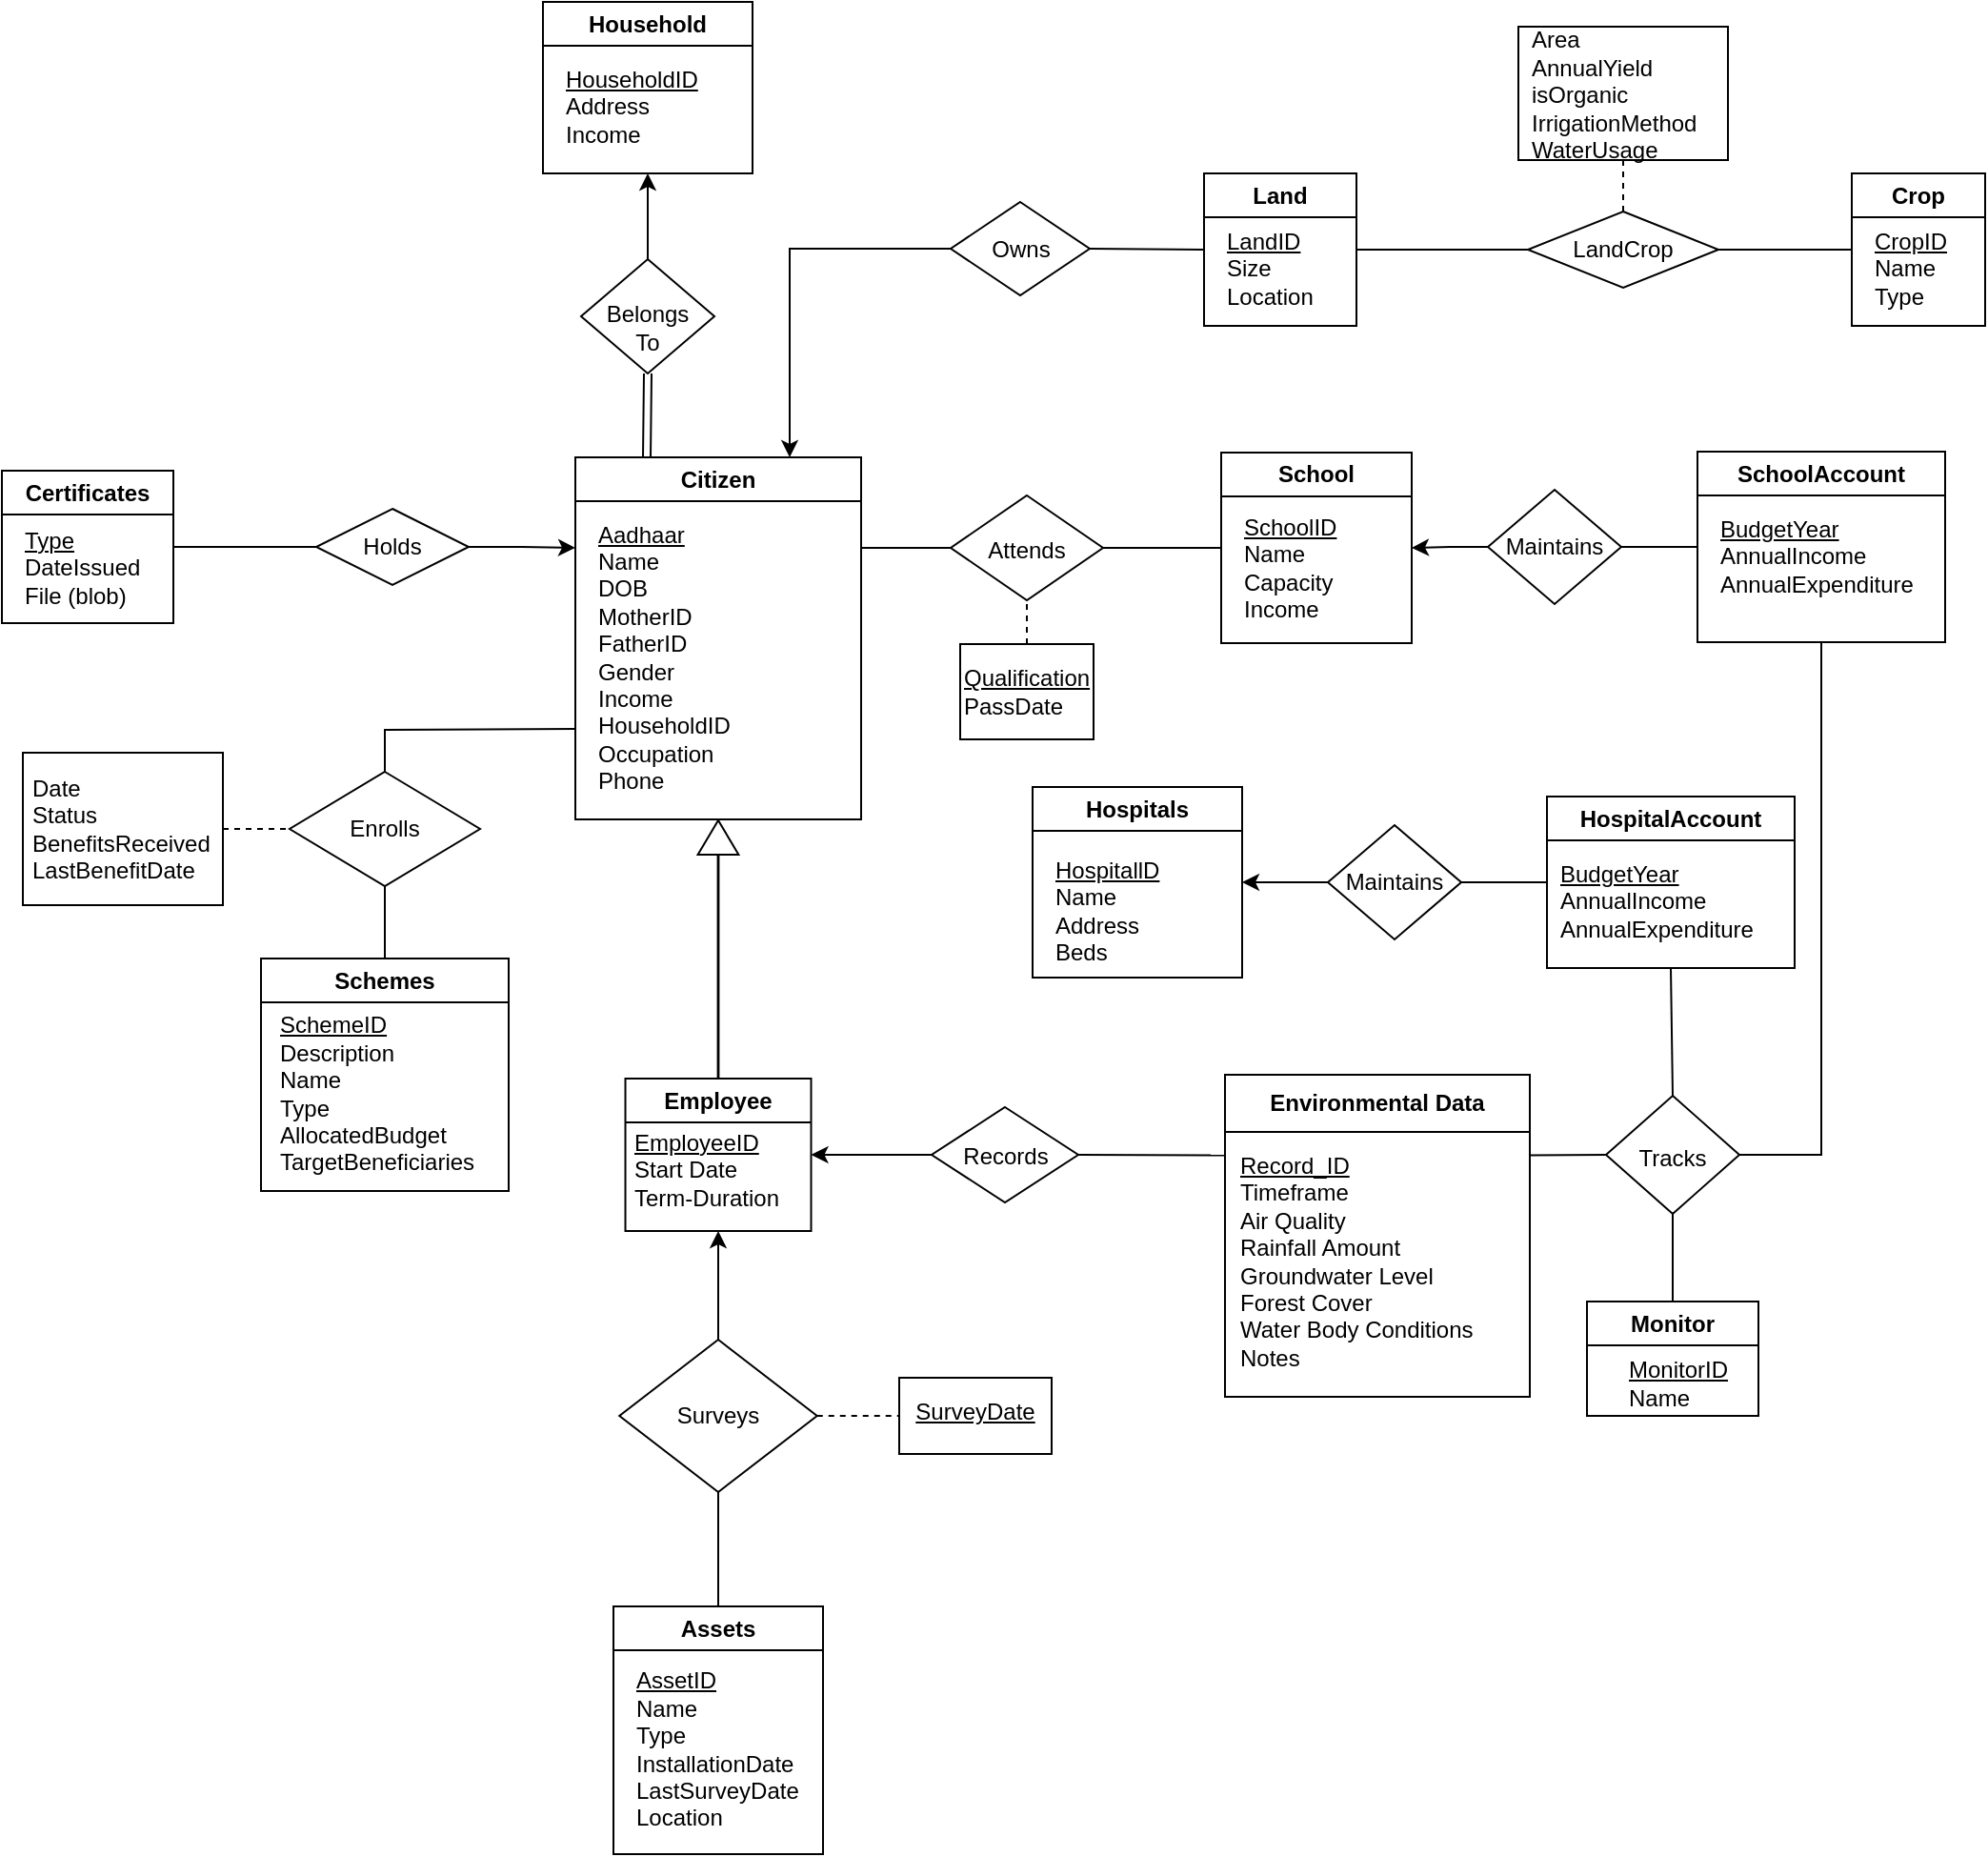 <mxfile version="26.0.16">
  <diagram name="Page-1" id="xlPOJEpFGTMCNW6hLCcL">
    <mxGraphModel dx="1434" dy="786" grid="1" gridSize="10" guides="1" tooltips="1" connect="1" arrows="1" fold="1" page="1" pageScale="1" pageWidth="1169" pageHeight="1654" math="0" shadow="0">
      <root>
        <mxCell id="0" />
        <mxCell id="1" parent="0" />
        <mxCell id="tCC1x4YOR8sQ6aWQIFP9-16" value="Citizen" style="swimlane;whiteSpace=wrap;html=1;" parent="1" vertex="1">
          <mxGeometry x="370" y="325" width="150" height="190" as="geometry" />
        </mxCell>
        <mxCell id="tCC1x4YOR8sQ6aWQIFP9-29" value="&lt;div&gt;&lt;u&gt;Aadhaar&lt;/u&gt;&lt;/div&gt;&lt;div&gt;&lt;span style=&quot;background-color: transparent; color: light-dark(rgb(0, 0, 0), rgb(255, 255, 255));&quot;&gt;Name&lt;/span&gt;&lt;/div&gt;&lt;div&gt;DOB&lt;/div&gt;&lt;div&gt;MotherID&lt;/div&gt;&lt;div&gt;FatherID&lt;/div&gt;&lt;div&gt;Gender&lt;/div&gt;&lt;div&gt;Income&lt;/div&gt;&lt;div&gt;HouseholdID&lt;/div&gt;&lt;div&gt;Occupation&lt;/div&gt;&lt;div&gt;Phone&amp;nbsp;&lt;/div&gt;" style="text;html=1;align=left;verticalAlign=middle;whiteSpace=wrap;rounded=0;" parent="tCC1x4YOR8sQ6aWQIFP9-16" vertex="1">
          <mxGeometry x="10" y="30" width="80" height="150" as="geometry" />
        </mxCell>
        <mxCell id="tCC1x4YOR8sQ6aWQIFP9-18" value="Land" style="swimlane;whiteSpace=wrap;html=1;" parent="1" vertex="1">
          <mxGeometry x="700" y="176" width="80" height="80" as="geometry" />
        </mxCell>
        <mxCell id="tCC1x4YOR8sQ6aWQIFP9-38" value="&lt;u&gt;LandID&lt;/u&gt;&lt;div&gt;Size&lt;/div&gt;&lt;div&gt;Location&lt;/div&gt;" style="text;html=1;align=left;verticalAlign=middle;whiteSpace=wrap;rounded=0;" parent="tCC1x4YOR8sQ6aWQIFP9-18" vertex="1">
          <mxGeometry x="10" y="30" width="65" height="40" as="geometry" />
        </mxCell>
        <mxCell id="tCC1x4YOR8sQ6aWQIFP9-19" value="Household" style="swimlane;whiteSpace=wrap;html=1;" parent="1" vertex="1">
          <mxGeometry x="353" y="86" width="110" height="90" as="geometry" />
        </mxCell>
        <mxCell id="tCC1x4YOR8sQ6aWQIFP9-73" value="&lt;div&gt;&lt;u&gt;HouseholdID&lt;/u&gt;&lt;/div&gt;&lt;div&gt;Address&lt;/div&gt;&lt;div&gt;Income&lt;/div&gt;" style="text;html=1;align=left;verticalAlign=middle;whiteSpace=wrap;rounded=0;" parent="tCC1x4YOR8sQ6aWQIFP9-19" vertex="1">
          <mxGeometry x="10" y="30" width="90" height="50" as="geometry" />
        </mxCell>
        <mxCell id="tCC1x4YOR8sQ6aWQIFP9-20" value="School" style="swimlane;whiteSpace=wrap;html=1;" parent="1" vertex="1">
          <mxGeometry x="709" y="322.5" width="100" height="100" as="geometry" />
        </mxCell>
        <mxCell id="tCC1x4YOR8sQ6aWQIFP9-49" value="&lt;div&gt;&lt;u&gt;SchoolID&lt;/u&gt;&lt;/div&gt;&lt;div&gt;Name&lt;/div&gt;&lt;div&gt;Capacity&lt;/div&gt;&lt;div&gt;Income&lt;/div&gt;" style="text;html=1;align=left;verticalAlign=middle;whiteSpace=wrap;rounded=0;" parent="tCC1x4YOR8sQ6aWQIFP9-20" vertex="1">
          <mxGeometry x="10" y="30" width="70" height="60" as="geometry" />
        </mxCell>
        <mxCell id="tCC1x4YOR8sQ6aWQIFP9-21" value="Crop" style="swimlane;whiteSpace=wrap;html=1;" parent="1" vertex="1">
          <mxGeometry x="1040" y="176" width="70" height="80" as="geometry" />
        </mxCell>
        <mxCell id="tCC1x4YOR8sQ6aWQIFP9-39" value="&lt;u&gt;CropID&lt;/u&gt;&lt;div&gt;Name&lt;/div&gt;&lt;div&gt;Type&lt;/div&gt;" style="text;html=1;align=left;verticalAlign=middle;whiteSpace=wrap;rounded=0;" parent="tCC1x4YOR8sQ6aWQIFP9-21" vertex="1">
          <mxGeometry x="10" y="30" width="60" height="40" as="geometry" />
        </mxCell>
        <mxCell id="tCC1x4YOR8sQ6aWQIFP9-22" value="SchoolAccount" style="swimlane;whiteSpace=wrap;html=1;" parent="1" vertex="1">
          <mxGeometry x="959" y="322" width="130" height="100" as="geometry" />
        </mxCell>
        <mxCell id="tCC1x4YOR8sQ6aWQIFP9-50" value="&lt;div&gt;&lt;span style=&quot;background-color: transparent; color: light-dark(rgb(0, 0, 0), rgb(255, 255, 255));&quot;&gt;&lt;u&gt;BudgetYear&lt;/u&gt;&lt;/span&gt;&lt;/div&gt;&lt;div&gt;AnnualIncome&lt;/div&gt;&lt;div&gt;AnnualExpenditure&lt;/div&gt;" style="text;html=1;align=left;verticalAlign=middle;whiteSpace=wrap;rounded=0;" parent="tCC1x4YOR8sQ6aWQIFP9-22" vertex="1">
          <mxGeometry x="10" y="30" width="110" height="50" as="geometry" />
        </mxCell>
        <mxCell id="tCC1x4YOR8sQ6aWQIFP9-23" value="HospitalAccount" style="swimlane;whiteSpace=wrap;html=1;" parent="1" vertex="1">
          <mxGeometry x="880" y="503" width="130" height="90" as="geometry" />
        </mxCell>
        <mxCell id="tCC1x4YOR8sQ6aWQIFP9-53" value="&lt;div&gt;&lt;span style=&quot;background-color: transparent; color: light-dark(rgb(0, 0, 0), rgb(255, 255, 255));&quot;&gt;&lt;u&gt;BudgetYear&lt;/u&gt;&lt;/span&gt;&lt;/div&gt;&lt;div&gt;AnnualIncome&lt;/div&gt;&lt;div&gt;AnnualExpenditure&lt;/div&gt;" style="text;html=1;align=left;verticalAlign=middle;whiteSpace=wrap;rounded=0;" parent="tCC1x4YOR8sQ6aWQIFP9-23" vertex="1">
          <mxGeometry x="5" y="30" width="110" height="50" as="geometry" />
        </mxCell>
        <mxCell id="tCC1x4YOR8sQ6aWQIFP9-24" value="Hospitals" style="swimlane;whiteSpace=wrap;html=1;" parent="1" vertex="1">
          <mxGeometry x="610" y="498" width="110" height="100" as="geometry" />
        </mxCell>
        <mxCell id="tCC1x4YOR8sQ6aWQIFP9-52" value="&lt;div&gt;&lt;u&gt;HospitallD&lt;/u&gt;&lt;/div&gt;&lt;div&gt;Name&lt;/div&gt;&lt;div&gt;Address&lt;/div&gt;&lt;div&gt;Beds&lt;/div&gt;" style="text;html=1;align=left;verticalAlign=middle;whiteSpace=wrap;rounded=0;" parent="tCC1x4YOR8sQ6aWQIFP9-24" vertex="1">
          <mxGeometry x="10" y="30" width="90" height="70" as="geometry" />
        </mxCell>
        <mxCell id="tCC1x4YOR8sQ6aWQIFP9-25" value="Schemes" style="swimlane;whiteSpace=wrap;html=1;" parent="1" vertex="1">
          <mxGeometry x="205" y="588" width="130" height="122" as="geometry" />
        </mxCell>
        <mxCell id="tCC1x4YOR8sQ6aWQIFP9-105" value="&lt;div&gt;&lt;u&gt;SchemeID&lt;/u&gt;&lt;/div&gt;&lt;div&gt;Description&lt;/div&gt;&lt;div&gt;Name&lt;/div&gt;&lt;div&gt;Type&lt;/div&gt;&lt;div&gt;AllocatedBudget&lt;/div&gt;&lt;div&gt;TargetBeneficiaries&lt;/div&gt;" style="text;html=1;align=left;verticalAlign=middle;whiteSpace=wrap;rounded=0;" parent="tCC1x4YOR8sQ6aWQIFP9-25" vertex="1">
          <mxGeometry x="7.5" y="23" width="115" height="96" as="geometry" />
        </mxCell>
        <mxCell id="tCC1x4YOR8sQ6aWQIFP9-26" value="Assets" style="swimlane;whiteSpace=wrap;html=1;startSize=23;" parent="1" vertex="1">
          <mxGeometry x="390" y="928" width="110" height="130" as="geometry" />
        </mxCell>
        <mxCell id="tCC1x4YOR8sQ6aWQIFP9-54" value="&lt;div&gt;&lt;u&gt;AssetID&lt;/u&gt;&lt;/div&gt;&lt;div&gt;Name&lt;/div&gt;&lt;div&gt;Type&lt;/div&gt;&lt;div&gt;InstallationDate&lt;/div&gt;&lt;div&gt;LastSurveyDate&lt;/div&gt;&lt;div&gt;Location&lt;/div&gt;" style="text;html=1;align=left;verticalAlign=middle;whiteSpace=wrap;rounded=0;" parent="tCC1x4YOR8sQ6aWQIFP9-26" vertex="1">
          <mxGeometry x="10" y="30" width="100" height="90" as="geometry" />
        </mxCell>
        <mxCell id="tCC1x4YOR8sQ6aWQIFP9-28" value="Employee" style="swimlane;whiteSpace=wrap;html=1;" parent="1" vertex="1">
          <mxGeometry x="396.25" y="651" width="97.5" height="80" as="geometry" />
        </mxCell>
        <mxCell id="tCC1x4YOR8sQ6aWQIFP9-32" value="&lt;div&gt;&lt;u&gt;EmployeeID&lt;/u&gt;&lt;/div&gt;&lt;div&gt;&lt;span style=&quot;background-color: transparent; color: light-dark(rgb(0, 0, 0), rgb(255, 255, 255));&quot;&gt;Start Date&lt;/span&gt;&lt;/div&gt;&lt;div&gt;Term-Duration&lt;/div&gt;" style="text;html=1;align=left;verticalAlign=middle;whiteSpace=wrap;rounded=0;" parent="tCC1x4YOR8sQ6aWQIFP9-28" vertex="1">
          <mxGeometry x="3.12" y="23" width="85" height="50" as="geometry" />
        </mxCell>
        <mxCell id="tCC1x4YOR8sQ6aWQIFP9-36" value="" style="shape=flexArrow;endArrow=classic;html=1;rounded=0;entryX=0.5;entryY=1;entryDx=0;entryDy=0;exitX=0.5;exitY=0;exitDx=0;exitDy=0;width=0.4;endSize=5.668;" parent="1" source="tCC1x4YOR8sQ6aWQIFP9-28" target="tCC1x4YOR8sQ6aWQIFP9-16" edge="1">
          <mxGeometry width="50" height="50" relative="1" as="geometry">
            <mxPoint x="550" y="618" as="sourcePoint" />
            <mxPoint x="600" y="568" as="targetPoint" />
          </mxGeometry>
        </mxCell>
        <mxCell id="tCC1x4YOR8sQ6aWQIFP9-40" value="" style="rhombus;whiteSpace=wrap;html=1;" parent="1" vertex="1">
          <mxGeometry x="870" y="196" width="100" height="40" as="geometry" />
        </mxCell>
        <mxCell id="tCC1x4YOR8sQ6aWQIFP9-41" value="LandCrop" style="text;html=1;align=center;verticalAlign=middle;whiteSpace=wrap;rounded=0;" parent="1" vertex="1">
          <mxGeometry x="890" y="206" width="60" height="20" as="geometry" />
        </mxCell>
        <mxCell id="tCC1x4YOR8sQ6aWQIFP9-43" value="" style="endArrow=none;html=1;rounded=0;entryX=0;entryY=0.5;entryDx=0;entryDy=0;exitX=1;exitY=0.5;exitDx=0;exitDy=0;" parent="1" source="tCC1x4YOR8sQ6aWQIFP9-18" target="tCC1x4YOR8sQ6aWQIFP9-40" edge="1">
          <mxGeometry width="50" height="50" relative="1" as="geometry">
            <mxPoint x="730" y="196" as="sourcePoint" />
            <mxPoint x="780" y="146" as="targetPoint" />
          </mxGeometry>
        </mxCell>
        <mxCell id="tCC1x4YOR8sQ6aWQIFP9-44" value="" style="endArrow=none;html=1;rounded=0;entryX=0;entryY=0.5;entryDx=0;entryDy=0;exitX=1;exitY=0.5;exitDx=0;exitDy=0;" parent="1" source="tCC1x4YOR8sQ6aWQIFP9-40" target="tCC1x4YOR8sQ6aWQIFP9-21" edge="1">
          <mxGeometry width="50" height="50" relative="1" as="geometry">
            <mxPoint x="730" y="196" as="sourcePoint" />
            <mxPoint x="780" y="146" as="targetPoint" />
          </mxGeometry>
        </mxCell>
        <mxCell id="tCC1x4YOR8sQ6aWQIFP9-46" value="" style="endArrow=none;dashed=1;html=1;rounded=0;exitX=0.5;exitY=0;exitDx=0;exitDy=0;entryX=0.5;entryY=1;entryDx=0;entryDy=0;" parent="1" source="tCC1x4YOR8sQ6aWQIFP9-40" target="tCC1x4YOR8sQ6aWQIFP9-47" edge="1">
          <mxGeometry width="50" height="50" relative="1" as="geometry">
            <mxPoint x="730" y="196" as="sourcePoint" />
            <mxPoint x="920" y="156" as="targetPoint" />
          </mxGeometry>
        </mxCell>
        <mxCell id="tCC1x4YOR8sQ6aWQIFP9-47" value="" style="rounded=0;whiteSpace=wrap;html=1;" parent="1" vertex="1">
          <mxGeometry x="865" y="99" width="110" height="70" as="geometry" />
        </mxCell>
        <mxCell id="tCC1x4YOR8sQ6aWQIFP9-48" value="&lt;div&gt;Area&lt;/div&gt;&lt;div&gt;&lt;span style=&quot;background-color: transparent; color: light-dark(rgb(0, 0, 0), rgb(255, 255, 255));&quot;&gt;AnnualYield&lt;/span&gt;&lt;/div&gt;&lt;div&gt;&lt;span style=&quot;background-color: transparent; color: light-dark(rgb(0, 0, 0), rgb(255, 255, 255));&quot;&gt;isOrganic&lt;/span&gt;&lt;/div&gt;&lt;div&gt;&lt;span style=&quot;background-color: transparent; color: light-dark(rgb(0, 0, 0), rgb(255, 255, 255));&quot;&gt;IrrigationMethod&lt;/span&gt;&lt;/div&gt;&lt;div&gt;&lt;span style=&quot;background-color: transparent; color: light-dark(rgb(0, 0, 0), rgb(255, 255, 255));&quot;&gt;WaterUsage&lt;/span&gt;&lt;/div&gt;&lt;div&gt;&lt;br&gt;&lt;/div&gt;" style="text;html=1;align=left;verticalAlign=middle;whiteSpace=wrap;rounded=0;" parent="1" vertex="1">
          <mxGeometry x="870" y="114" width="100" height="55" as="geometry" />
        </mxCell>
        <mxCell id="tCC1x4YOR8sQ6aWQIFP9-59" style="edgeStyle=orthogonalEdgeStyle;rounded=0;orthogonalLoop=1;jettySize=auto;html=1;exitX=0.5;exitY=0;exitDx=0;exitDy=0;entryX=0.5;entryY=1;entryDx=0;entryDy=0;" parent="1" source="tCC1x4YOR8sQ6aWQIFP9-57" target="tCC1x4YOR8sQ6aWQIFP9-28" edge="1">
          <mxGeometry relative="1" as="geometry">
            <mxPoint x="440" y="748" as="targetPoint" />
          </mxGeometry>
        </mxCell>
        <mxCell id="tCC1x4YOR8sQ6aWQIFP9-57" value="" style="rhombus;whiteSpace=wrap;html=1;" parent="1" vertex="1">
          <mxGeometry x="393.13" y="788" width="103.75" height="80" as="geometry" />
        </mxCell>
        <mxCell id="tCC1x4YOR8sQ6aWQIFP9-58" value="&lt;div&gt;Surveys&lt;/div&gt;" style="text;html=1;align=center;verticalAlign=middle;whiteSpace=wrap;rounded=0;" parent="1" vertex="1">
          <mxGeometry x="410.94" y="810.5" width="68.12" height="35" as="geometry" />
        </mxCell>
        <mxCell id="tCC1x4YOR8sQ6aWQIFP9-60" value="" style="endArrow=none;html=1;rounded=0;entryX=0.5;entryY=1;entryDx=0;entryDy=0;exitX=0.5;exitY=0;exitDx=0;exitDy=0;" parent="1" source="tCC1x4YOR8sQ6aWQIFP9-26" target="tCC1x4YOR8sQ6aWQIFP9-57" edge="1">
          <mxGeometry width="50" height="50" relative="1" as="geometry">
            <mxPoint x="580" y="928" as="sourcePoint" />
            <mxPoint x="630" y="878" as="targetPoint" />
          </mxGeometry>
        </mxCell>
        <mxCell id="tCC1x4YOR8sQ6aWQIFP9-62" value="" style="rounded=0;whiteSpace=wrap;html=1;" parent="1" vertex="1">
          <mxGeometry x="540" y="808" width="80" height="40" as="geometry" />
        </mxCell>
        <mxCell id="tCC1x4YOR8sQ6aWQIFP9-63" value="&lt;u&gt;SurveyDate&lt;/u&gt;" style="text;html=1;align=center;verticalAlign=middle;whiteSpace=wrap;rounded=0;" parent="1" vertex="1">
          <mxGeometry x="550" y="810.5" width="60" height="30" as="geometry" />
        </mxCell>
        <mxCell id="tCC1x4YOR8sQ6aWQIFP9-66" style="edgeStyle=orthogonalEdgeStyle;rounded=0;orthogonalLoop=1;jettySize=auto;html=1;exitX=0;exitY=0.5;exitDx=0;exitDy=0;entryX=1;entryY=0.5;entryDx=0;entryDy=0;" parent="1" source="tCC1x4YOR8sQ6aWQIFP9-64" target="tCC1x4YOR8sQ6aWQIFP9-20" edge="1">
          <mxGeometry relative="1" as="geometry" />
        </mxCell>
        <mxCell id="tCC1x4YOR8sQ6aWQIFP9-64" value="" style="rhombus;whiteSpace=wrap;html=1;" parent="1" vertex="1">
          <mxGeometry x="849" y="342" width="70" height="60" as="geometry" />
        </mxCell>
        <mxCell id="tCC1x4YOR8sQ6aWQIFP9-65" value="Maintains" style="text;html=1;align=center;verticalAlign=middle;whiteSpace=wrap;rounded=0;" parent="1" vertex="1">
          <mxGeometry x="854" y="357" width="60" height="30" as="geometry" />
        </mxCell>
        <mxCell id="tCC1x4YOR8sQ6aWQIFP9-67" value="" style="endArrow=none;html=1;rounded=0;entryX=0;entryY=0.5;entryDx=0;entryDy=0;exitX=1;exitY=0.5;exitDx=0;exitDy=0;" parent="1" source="tCC1x4YOR8sQ6aWQIFP9-64" target="tCC1x4YOR8sQ6aWQIFP9-22" edge="1">
          <mxGeometry width="50" height="50" relative="1" as="geometry">
            <mxPoint x="889" y="392" as="sourcePoint" />
            <mxPoint x="939" y="342" as="targetPoint" />
          </mxGeometry>
        </mxCell>
        <mxCell id="tCC1x4YOR8sQ6aWQIFP9-68" style="edgeStyle=orthogonalEdgeStyle;rounded=0;orthogonalLoop=1;jettySize=auto;html=1;exitX=0;exitY=0.5;exitDx=0;exitDy=0;entryX=1;entryY=0.5;entryDx=0;entryDy=0;" parent="1" source="tCC1x4YOR8sQ6aWQIFP9-69" target="tCC1x4YOR8sQ6aWQIFP9-24" edge="1">
          <mxGeometry relative="1" as="geometry">
            <mxPoint x="730" y="548" as="targetPoint" />
          </mxGeometry>
        </mxCell>
        <mxCell id="tCC1x4YOR8sQ6aWQIFP9-69" value="" style="rhombus;whiteSpace=wrap;html=1;" parent="1" vertex="1">
          <mxGeometry x="765" y="518" width="70" height="60" as="geometry" />
        </mxCell>
        <mxCell id="tCC1x4YOR8sQ6aWQIFP9-70" value="Maintains" style="text;html=1;align=center;verticalAlign=middle;whiteSpace=wrap;rounded=0;" parent="1" vertex="1">
          <mxGeometry x="770" y="533" width="60" height="30" as="geometry" />
        </mxCell>
        <mxCell id="tCC1x4YOR8sQ6aWQIFP9-71" value="" style="endArrow=none;html=1;rounded=0;entryX=0;entryY=0.5;entryDx=0;entryDy=0;exitX=1;exitY=0.5;exitDx=0;exitDy=0;" parent="1" source="tCC1x4YOR8sQ6aWQIFP9-69" target="tCC1x4YOR8sQ6aWQIFP9-23" edge="1">
          <mxGeometry width="50" height="50" relative="1" as="geometry">
            <mxPoint x="820" y="568" as="sourcePoint" />
            <mxPoint x="890" y="548" as="targetPoint" />
          </mxGeometry>
        </mxCell>
        <mxCell id="tCC1x4YOR8sQ6aWQIFP9-80" style="edgeStyle=orthogonalEdgeStyle;rounded=0;orthogonalLoop=1;jettySize=auto;html=1;entryX=0.5;entryY=1;entryDx=0;entryDy=0;exitX=0.5;exitY=0;exitDx=0;exitDy=0;" parent="1" source="tCC1x4YOR8sQ6aWQIFP9-75" target="tCC1x4YOR8sQ6aWQIFP9-19" edge="1">
          <mxGeometry relative="1" as="geometry" />
        </mxCell>
        <mxCell id="tCC1x4YOR8sQ6aWQIFP9-75" value="" style="rhombus;whiteSpace=wrap;html=1;" parent="1" vertex="1">
          <mxGeometry x="373" y="221" width="70" height="60" as="geometry" />
        </mxCell>
        <mxCell id="tCC1x4YOR8sQ6aWQIFP9-76" value="Belongs To" style="text;html=1;align=center;verticalAlign=middle;whiteSpace=wrap;rounded=0;" parent="1" vertex="1">
          <mxGeometry x="378" y="242" width="60" height="30" as="geometry" />
        </mxCell>
        <mxCell id="tCC1x4YOR8sQ6aWQIFP9-81" value="" style="shape=link;html=1;rounded=0;exitX=0.25;exitY=0;exitDx=0;exitDy=0;entryX=0.5;entryY=1;entryDx=0;entryDy=0;" parent="1" source="tCC1x4YOR8sQ6aWQIFP9-16" target="tCC1x4YOR8sQ6aWQIFP9-75" edge="1">
          <mxGeometry relative="1" as="geometry">
            <mxPoint x="520" y="403" as="sourcePoint" />
            <mxPoint x="680" y="403" as="targetPoint" />
            <Array as="points" />
          </mxGeometry>
        </mxCell>
        <mxCell id="tCC1x4YOR8sQ6aWQIFP9-83" value="" style="rhombus;whiteSpace=wrap;html=1;" parent="1" vertex="1">
          <mxGeometry x="567" y="345" width="80" height="55" as="geometry" />
        </mxCell>
        <mxCell id="tCC1x4YOR8sQ6aWQIFP9-84" value="Attends" style="text;html=1;align=center;verticalAlign=middle;whiteSpace=wrap;rounded=0;" parent="1" vertex="1">
          <mxGeometry x="577" y="358.5" width="60" height="30" as="geometry" />
        </mxCell>
        <mxCell id="tCC1x4YOR8sQ6aWQIFP9-85" value="" style="endArrow=none;html=1;rounded=0;exitX=1;exitY=0.5;exitDx=0;exitDy=0;entryX=0;entryY=0.5;entryDx=0;entryDy=0;" parent="1" source="tCC1x4YOR8sQ6aWQIFP9-83" target="tCC1x4YOR8sQ6aWQIFP9-20" edge="1">
          <mxGeometry width="50" height="50" relative="1" as="geometry">
            <mxPoint x="682" y="473" as="sourcePoint" />
            <mxPoint x="782" y="373" as="targetPoint" />
          </mxGeometry>
        </mxCell>
        <mxCell id="tCC1x4YOR8sQ6aWQIFP9-86" value="" style="endArrow=none;html=1;rounded=0;entryX=0;entryY=0.5;entryDx=0;entryDy=0;exitX=1;exitY=0.25;exitDx=0;exitDy=0;" parent="1" source="tCC1x4YOR8sQ6aWQIFP9-16" target="tCC1x4YOR8sQ6aWQIFP9-83" edge="1">
          <mxGeometry width="50" height="50" relative="1" as="geometry">
            <mxPoint x="820" y="568" as="sourcePoint" />
            <mxPoint x="870" y="518" as="targetPoint" />
          </mxGeometry>
        </mxCell>
        <mxCell id="tCC1x4YOR8sQ6aWQIFP9-88" value="" style="endArrow=none;dashed=1;html=1;rounded=0;entryX=0.5;entryY=1;entryDx=0;entryDy=0;" parent="1" target="tCC1x4YOR8sQ6aWQIFP9-83" edge="1">
          <mxGeometry width="50" height="50" relative="1" as="geometry">
            <mxPoint x="607" y="423" as="sourcePoint" />
            <mxPoint x="982" y="473" as="targetPoint" />
          </mxGeometry>
        </mxCell>
        <mxCell id="tCC1x4YOR8sQ6aWQIFP9-89" value="" style="rounded=0;whiteSpace=wrap;html=1;" parent="1" vertex="1">
          <mxGeometry x="572" y="423" width="70" height="50" as="geometry" />
        </mxCell>
        <mxCell id="tCC1x4YOR8sQ6aWQIFP9-90" value="&lt;u&gt;Qualification&lt;/u&gt;&lt;div&gt;PassDate&lt;/div&gt;" style="text;html=1;align=left;verticalAlign=middle;whiteSpace=wrap;rounded=0;" parent="1" vertex="1">
          <mxGeometry x="572" y="428" width="75" height="40" as="geometry" />
        </mxCell>
        <mxCell id="tCC1x4YOR8sQ6aWQIFP9-94" value="Certificates" style="swimlane;whiteSpace=wrap;html=1;" parent="1" vertex="1">
          <mxGeometry x="69" y="332" width="90" height="80" as="geometry" />
        </mxCell>
        <mxCell id="tCC1x4YOR8sQ6aWQIFP9-95" value="&lt;u&gt;Type&lt;/u&gt;&lt;div&gt;DateIssued&lt;/div&gt;&lt;div&gt;File (blob)&lt;/div&gt;" style="text;html=1;align=left;verticalAlign=middle;whiteSpace=wrap;rounded=0;" parent="tCC1x4YOR8sQ6aWQIFP9-94" vertex="1">
          <mxGeometry x="10" y="26" width="70" height="50" as="geometry" />
        </mxCell>
        <mxCell id="tCC1x4YOR8sQ6aWQIFP9-96" value="" style="rhombus;whiteSpace=wrap;html=1;" parent="1" vertex="1">
          <mxGeometry x="234" y="352" width="80" height="40" as="geometry" />
        </mxCell>
        <mxCell id="tCC1x4YOR8sQ6aWQIFP9-97" value="Holds" style="text;html=1;align=center;verticalAlign=middle;whiteSpace=wrap;rounded=0;" parent="1" vertex="1">
          <mxGeometry x="244.01" y="357" width="60" height="30" as="geometry" />
        </mxCell>
        <mxCell id="tCC1x4YOR8sQ6aWQIFP9-99" value="" style="endArrow=none;html=1;rounded=0;entryX=1;entryY=0.5;entryDx=0;entryDy=0;exitX=0;exitY=0.5;exitDx=0;exitDy=0;" parent="1" source="tCC1x4YOR8sQ6aWQIFP9-96" target="tCC1x4YOR8sQ6aWQIFP9-94" edge="1">
          <mxGeometry width="50" height="50" relative="1" as="geometry">
            <mxPoint x="359" y="290" as="sourcePoint" />
            <mxPoint x="409" y="240" as="targetPoint" />
          </mxGeometry>
        </mxCell>
        <mxCell id="tCC1x4YOR8sQ6aWQIFP9-109" value="" style="endArrow=none;html=1;rounded=0;entryX=0;entryY=0.75;entryDx=0;entryDy=0;exitX=0.5;exitY=0;exitDx=0;exitDy=0;" parent="1" source="tCC1x4YOR8sQ6aWQIFP9-110" target="tCC1x4YOR8sQ6aWQIFP9-16" edge="1">
          <mxGeometry width="50" height="50" relative="1" as="geometry">
            <mxPoint x="540" y="580" as="sourcePoint" />
            <mxPoint x="780" y="870" as="targetPoint" />
            <Array as="points">
              <mxPoint x="270" y="468" />
            </Array>
          </mxGeometry>
        </mxCell>
        <mxCell id="tCC1x4YOR8sQ6aWQIFP9-110" value="" style="rhombus;whiteSpace=wrap;html=1;" parent="1" vertex="1">
          <mxGeometry x="220" y="490" width="100" height="60" as="geometry" />
        </mxCell>
        <mxCell id="tCC1x4YOR8sQ6aWQIFP9-111" value="Enrolls" style="text;html=1;align=center;verticalAlign=middle;whiteSpace=wrap;rounded=0;" parent="1" vertex="1">
          <mxGeometry x="240" y="507.5" width="60" height="25" as="geometry" />
        </mxCell>
        <mxCell id="tCC1x4YOR8sQ6aWQIFP9-112" value="" style="endArrow=none;html=1;rounded=0;entryX=0.5;entryY=1;entryDx=0;entryDy=0;exitX=0.5;exitY=0;exitDx=0;exitDy=0;" parent="1" source="tCC1x4YOR8sQ6aWQIFP9-25" target="tCC1x4YOR8sQ6aWQIFP9-110" edge="1">
          <mxGeometry width="50" height="50" relative="1" as="geometry">
            <mxPoint x="410" y="670" as="sourcePoint" />
            <mxPoint x="460" y="620" as="targetPoint" />
          </mxGeometry>
        </mxCell>
        <mxCell id="tCC1x4YOR8sQ6aWQIFP9-114" style="edgeStyle=orthogonalEdgeStyle;rounded=0;orthogonalLoop=1;jettySize=auto;html=1;entryX=0;entryY=0.25;entryDx=0;entryDy=0;exitX=1;exitY=0.5;exitDx=0;exitDy=0;" parent="1" source="tCC1x4YOR8sQ6aWQIFP9-96" target="tCC1x4YOR8sQ6aWQIFP9-16" edge="1">
          <mxGeometry relative="1" as="geometry">
            <mxPoint x="445" y="260" as="sourcePoint" />
          </mxGeometry>
        </mxCell>
        <mxCell id="tCC1x4YOR8sQ6aWQIFP9-115" value="" style="rhombus;whiteSpace=wrap;html=1;" parent="1" vertex="1">
          <mxGeometry x="567" y="191" width="73" height="49" as="geometry" />
        </mxCell>
        <mxCell id="tCC1x4YOR8sQ6aWQIFP9-117" style="edgeStyle=orthogonalEdgeStyle;rounded=0;orthogonalLoop=1;jettySize=auto;html=1;exitX=0.5;exitY=1;exitDx=0;exitDy=0;" parent="1" source="tCC1x4YOR8sQ6aWQIFP9-115" target="tCC1x4YOR8sQ6aWQIFP9-115" edge="1">
          <mxGeometry relative="1" as="geometry" />
        </mxCell>
        <mxCell id="tCC1x4YOR8sQ6aWQIFP9-119" style="edgeStyle=orthogonalEdgeStyle;rounded=0;orthogonalLoop=1;jettySize=auto;html=1;entryX=0.75;entryY=0;entryDx=0;entryDy=0;exitX=0;exitY=0.5;exitDx=0;exitDy=0;" parent="1" source="tCC1x4YOR8sQ6aWQIFP9-115" target="tCC1x4YOR8sQ6aWQIFP9-16" edge="1">
          <mxGeometry relative="1" as="geometry">
            <mxPoint x="550" y="260" as="sourcePoint" />
          </mxGeometry>
        </mxCell>
        <mxCell id="tCC1x4YOR8sQ6aWQIFP9-118" value="Owns" style="text;html=1;align=center;verticalAlign=middle;whiteSpace=wrap;rounded=0;" parent="1" vertex="1">
          <mxGeometry x="573.5" y="200.5" width="60" height="30" as="geometry" />
        </mxCell>
        <mxCell id="tCC1x4YOR8sQ6aWQIFP9-120" value="" style="endArrow=none;html=1;rounded=0;exitX=1;exitY=0.5;exitDx=0;exitDy=0;entryX=0;entryY=0.5;entryDx=0;entryDy=0;" parent="1" source="tCC1x4YOR8sQ6aWQIFP9-115" target="tCC1x4YOR8sQ6aWQIFP9-18" edge="1">
          <mxGeometry width="50" height="50" relative="1" as="geometry">
            <mxPoint x="920" y="390" as="sourcePoint" />
            <mxPoint x="970" y="340" as="targetPoint" />
          </mxGeometry>
        </mxCell>
        <mxCell id="tCC1x4YOR8sQ6aWQIFP9-121" value="" style="endArrow=none;dashed=1;html=1;rounded=0;exitX=1;exitY=0.5;exitDx=0;exitDy=0;entryX=0;entryY=0.5;entryDx=0;entryDy=0;" parent="1" source="tCC1x4YOR8sQ6aWQIFP9-57" target="tCC1x4YOR8sQ6aWQIFP9-62" edge="1">
          <mxGeometry width="50" height="50" relative="1" as="geometry">
            <mxPoint x="393" y="828" as="sourcePoint" />
            <mxPoint x="540" y="830" as="targetPoint" />
          </mxGeometry>
        </mxCell>
        <mxCell id="tCC1x4YOR8sQ6aWQIFP9-123" value="" style="endArrow=none;dashed=1;html=1;rounded=0;entryX=0;entryY=0.5;entryDx=0;entryDy=0;exitX=1;exitY=0.5;exitDx=0;exitDy=0;" parent="1" source="tCC1x4YOR8sQ6aWQIFP9-124" target="tCC1x4YOR8sQ6aWQIFP9-110" edge="1">
          <mxGeometry width="50" height="50" relative="1" as="geometry">
            <mxPoint x="190" y="520" as="sourcePoint" />
            <mxPoint x="550" y="788" as="targetPoint" />
          </mxGeometry>
        </mxCell>
        <mxCell id="tCC1x4YOR8sQ6aWQIFP9-124" value="" style="rounded=0;whiteSpace=wrap;html=1;" parent="1" vertex="1">
          <mxGeometry x="80" y="480" width="105" height="80" as="geometry" />
        </mxCell>
        <mxCell id="tCC1x4YOR8sQ6aWQIFP9-125" value="Date&lt;div&gt;Status&lt;/div&gt;&lt;div&gt;BenefitsReceived&lt;/div&gt;&lt;div&gt;LastBenefitDate&lt;/div&gt;" style="text;html=1;align=left;verticalAlign=middle;whiteSpace=wrap;rounded=0;" parent="1" vertex="1">
          <mxGeometry x="82.5" y="490" width="102.5" height="60" as="geometry" />
        </mxCell>
        <mxCell id="tCC1x4YOR8sQ6aWQIFP9-128" value="" style="rhombus;whiteSpace=wrap;html=1;" parent="1" vertex="1">
          <mxGeometry x="911" y="660" width="70" height="62" as="geometry" />
        </mxCell>
        <mxCell id="tCC1x4YOR8sQ6aWQIFP9-130" value="" style="endArrow=none;html=1;rounded=0;entryX=0.5;entryY=1;entryDx=0;entryDy=0;exitX=0.5;exitY=0;exitDx=0;exitDy=0;" parent="1" source="tCC1x4YOR8sQ6aWQIFP9-128" target="tCC1x4YOR8sQ6aWQIFP9-23" edge="1">
          <mxGeometry width="50" height="50" relative="1" as="geometry">
            <mxPoint x="590" y="730" as="sourcePoint" />
            <mxPoint x="640" y="680" as="targetPoint" />
          </mxGeometry>
        </mxCell>
        <mxCell id="tCC1x4YOR8sQ6aWQIFP9-131" value="" style="endArrow=none;html=1;rounded=0;entryX=0.5;entryY=1;entryDx=0;entryDy=0;exitX=1;exitY=0.5;exitDx=0;exitDy=0;" parent="1" source="tCC1x4YOR8sQ6aWQIFP9-128" target="tCC1x4YOR8sQ6aWQIFP9-22" edge="1">
          <mxGeometry width="50" height="50" relative="1" as="geometry">
            <mxPoint x="590" y="730" as="sourcePoint" />
            <mxPoint x="640" y="680" as="targetPoint" />
            <Array as="points">
              <mxPoint x="1024" y="691" />
            </Array>
          </mxGeometry>
        </mxCell>
        <mxCell id="tCC1x4YOR8sQ6aWQIFP9-132" value="" style="endArrow=none;html=1;rounded=0;entryX=0;entryY=0.5;entryDx=0;entryDy=0;exitX=1;exitY=0.25;exitDx=0;exitDy=0;" parent="1" source="tCC1x4YOR8sQ6aWQIFP9-133" target="tCC1x4YOR8sQ6aWQIFP9-128" edge="1">
          <mxGeometry width="50" height="50" relative="1" as="geometry">
            <mxPoint x="861" y="690" as="sourcePoint" />
            <mxPoint x="661" y="570" as="targetPoint" />
          </mxGeometry>
        </mxCell>
        <mxCell id="tCC1x4YOR8sQ6aWQIFP9-133" value="Environmental Data" style="swimlane;whiteSpace=wrap;html=1;startSize=30;" parent="1" vertex="1">
          <mxGeometry x="711" y="649" width="160" height="169" as="geometry" />
        </mxCell>
        <mxCell id="tCC1x4YOR8sQ6aWQIFP9-134" value="&lt;div&gt;&lt;u&gt;Record_ID&lt;/u&gt;&lt;/div&gt;&lt;div&gt;Timeframe&lt;/div&gt;Air Quality&lt;div&gt;Rainfall Amount&lt;/div&gt;&lt;div&gt;Groundwater Level&lt;/div&gt;&lt;div&gt;Forest Cover&lt;/div&gt;&lt;div&gt;Water Body Conditions&lt;/div&gt;&lt;div&gt;&lt;span style=&quot;background-color: transparent; color: light-dark(rgb(0, 0, 0), rgb(255, 255, 255));&quot;&gt;Notes&lt;/span&gt;&lt;/div&gt;" style="text;html=1;align=left;verticalAlign=middle;whiteSpace=wrap;rounded=0;" parent="tCC1x4YOR8sQ6aWQIFP9-133" vertex="1">
          <mxGeometry x="5.5" y="31.5" width="154.5" height="132.5" as="geometry" />
        </mxCell>
        <mxCell id="tCC1x4YOR8sQ6aWQIFP9-136" value="Tracks" style="text;html=1;align=center;verticalAlign=middle;whiteSpace=wrap;rounded=0;" parent="1" vertex="1">
          <mxGeometry x="916" y="678" width="60" height="30" as="geometry" />
        </mxCell>
        <mxCell id="tCC1x4YOR8sQ6aWQIFP9-138" value="Monitor" style="swimlane;whiteSpace=wrap;html=1;" parent="1" vertex="1">
          <mxGeometry x="901" y="768" width="90" height="60" as="geometry" />
        </mxCell>
        <mxCell id="tCC1x4YOR8sQ6aWQIFP9-139" value="&lt;u&gt;MonitorID&lt;/u&gt;&lt;div&gt;Name&lt;/div&gt;" style="text;html=1;align=left;verticalAlign=middle;whiteSpace=wrap;rounded=0;" parent="tCC1x4YOR8sQ6aWQIFP9-138" vertex="1">
          <mxGeometry x="20" y="28" width="60" height="30" as="geometry" />
        </mxCell>
        <mxCell id="tCC1x4YOR8sQ6aWQIFP9-140" value="" style="endArrow=none;html=1;rounded=0;entryX=0.5;entryY=1;entryDx=0;entryDy=0;exitX=0.5;exitY=0;exitDx=0;exitDy=0;" parent="1" source="tCC1x4YOR8sQ6aWQIFP9-138" target="tCC1x4YOR8sQ6aWQIFP9-128" edge="1">
          <mxGeometry width="50" height="50" relative="1" as="geometry">
            <mxPoint x="691" y="790" as="sourcePoint" />
            <mxPoint x="741" y="740" as="targetPoint" />
          </mxGeometry>
        </mxCell>
        <mxCell id="tCC1x4YOR8sQ6aWQIFP9-149" style="edgeStyle=orthogonalEdgeStyle;rounded=0;orthogonalLoop=1;jettySize=auto;html=1;entryX=1;entryY=0.5;entryDx=0;entryDy=0;" parent="1" source="tCC1x4YOR8sQ6aWQIFP9-145" target="tCC1x4YOR8sQ6aWQIFP9-28" edge="1">
          <mxGeometry relative="1" as="geometry" />
        </mxCell>
        <mxCell id="tCC1x4YOR8sQ6aWQIFP9-145" value="" style="rhombus;whiteSpace=wrap;html=1;" parent="1" vertex="1">
          <mxGeometry x="557" y="666" width="77" height="50" as="geometry" />
        </mxCell>
        <mxCell id="tCC1x4YOR8sQ6aWQIFP9-146" value="Records" style="text;html=1;align=center;verticalAlign=middle;whiteSpace=wrap;rounded=0;" parent="1" vertex="1">
          <mxGeometry x="566" y="677" width="60" height="30" as="geometry" />
        </mxCell>
        <mxCell id="tCC1x4YOR8sQ6aWQIFP9-150" value="" style="endArrow=none;html=1;rounded=0;entryX=0;entryY=0.25;entryDx=0;entryDy=0;exitX=1;exitY=0.5;exitDx=0;exitDy=0;" parent="1" source="tCC1x4YOR8sQ6aWQIFP9-145" target="tCC1x4YOR8sQ6aWQIFP9-133" edge="1">
          <mxGeometry width="50" height="50" relative="1" as="geometry">
            <mxPoint x="600" y="780" as="sourcePoint" />
            <mxPoint x="650" y="730" as="targetPoint" />
          </mxGeometry>
        </mxCell>
      </root>
    </mxGraphModel>
  </diagram>
</mxfile>
